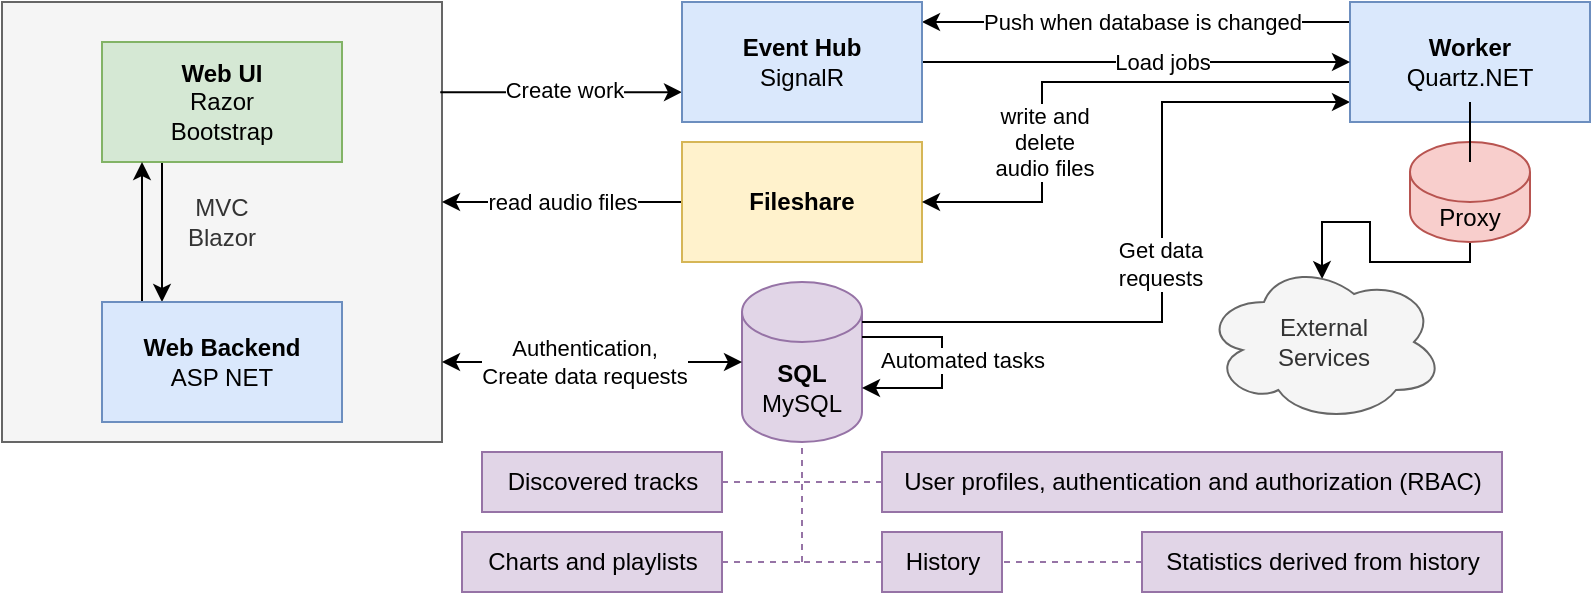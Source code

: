 <mxfile version="20.1.1" type="browser"><diagram id="yxZ7Y12SMeOFxkgPNzX3" name="Page-1"><mxGraphModel dx="1550" dy="744" grid="1" gridSize="10" guides="1" tooltips="1" connect="1" arrows="1" fold="1" page="1" pageScale="1" pageWidth="850" pageHeight="1100" math="0" shadow="0"><root><mxCell id="0"/><mxCell id="1" parent="0"/><mxCell id="XBX1hMso0Ej6GbAS1OeP-2" value="&lt;b&gt;SQL&lt;/b&gt;&lt;br&gt;MySQL" style="shape=cylinder3;whiteSpace=wrap;html=1;boundedLbl=1;backgroundOutline=1;size=15;fillColor=#e1d5e7;strokeColor=#9673a6;" parent="1" vertex="1"><mxGeometry x="310" y="440" width="60" height="80" as="geometry"/></mxCell><mxCell id="XBX1hMso0Ej6GbAS1OeP-3" value="MVC&lt;br&gt;Blazor" style="whiteSpace=wrap;html=1;aspect=fixed;fillColor=#f5f5f5;strokeColor=#666666;fontColor=#333333;" parent="1" vertex="1"><mxGeometry x="-60" y="300" width="220" height="220" as="geometry"/></mxCell><mxCell id="XBX1hMso0Ej6GbAS1OeP-13" style="edgeStyle=orthogonalEdgeStyle;rounded=0;orthogonalLoop=1;jettySize=auto;html=1;" parent="1" source="XBX1hMso0Ej6GbAS1OeP-4" target="XBX1hMso0Ej6GbAS1OeP-8" edge="1"><mxGeometry relative="1" as="geometry"><Array as="points"><mxPoint x="20" y="420"/><mxPoint x="20" y="420"/></Array></mxGeometry></mxCell><mxCell id="XBX1hMso0Ej6GbAS1OeP-4" value="&lt;b&gt;Web UI&lt;/b&gt;&lt;br&gt;Razor&lt;br&gt;Bootstrap" style="rounded=0;whiteSpace=wrap;html=1;fillColor=#d5e8d4;strokeColor=#82b366;" parent="1" vertex="1"><mxGeometry x="-10" y="320" width="120" height="60" as="geometry"/></mxCell><mxCell id="XBX1hMso0Ej6GbAS1OeP-14" style="edgeStyle=orthogonalEdgeStyle;rounded=0;orthogonalLoop=1;jettySize=auto;html=1;" parent="1" source="XBX1hMso0Ej6GbAS1OeP-7" edge="1"><mxGeometry relative="1" as="geometry"><mxPoint x="160" y="400" as="targetPoint"/><Array as="points"><mxPoint x="160" y="400"/></Array></mxGeometry></mxCell><mxCell id="XBX1hMso0Ej6GbAS1OeP-21" value="read audio files" style="edgeLabel;html=1;align=center;verticalAlign=middle;resizable=0;points=[];" parent="XBX1hMso0Ej6GbAS1OeP-14" vertex="1" connectable="0"><mxGeometry x="-0.067" relative="1" as="geometry"><mxPoint x="-4" as="offset"/></mxGeometry></mxCell><mxCell id="XBX1hMso0Ej6GbAS1OeP-7" value="&lt;b&gt;Fileshare&lt;/b&gt;" style="rounded=0;whiteSpace=wrap;html=1;fillColor=#fff2cc;strokeColor=#d6b656;" parent="1" vertex="1"><mxGeometry x="280" y="370" width="120" height="60" as="geometry"/></mxCell><mxCell id="XBX1hMso0Ej6GbAS1OeP-9" style="edgeStyle=orthogonalEdgeStyle;rounded=0;orthogonalLoop=1;jettySize=auto;html=1;" parent="1" source="XBX1hMso0Ej6GbAS1OeP-8" target="XBX1hMso0Ej6GbAS1OeP-4" edge="1"><mxGeometry relative="1" as="geometry"><Array as="points"><mxPoint x="10" y="420"/><mxPoint x="10" y="420"/></Array></mxGeometry></mxCell><mxCell id="XBX1hMso0Ej6GbAS1OeP-10" style="edgeStyle=orthogonalEdgeStyle;rounded=0;orthogonalLoop=1;jettySize=auto;html=1;startArrow=classic;startFill=1;" parent="1" target="XBX1hMso0Ej6GbAS1OeP-2" edge="1"><mxGeometry relative="1" as="geometry"><Array as="points"><mxPoint x="160" y="480"/></Array><mxPoint x="160" y="480" as="sourcePoint"/></mxGeometry></mxCell><mxCell id="XBX1hMso0Ej6GbAS1OeP-24" value="Authentication,&lt;br&gt;Create data requests" style="edgeLabel;html=1;align=center;verticalAlign=middle;resizable=0;points=[];" parent="XBX1hMso0Ej6GbAS1OeP-10" vertex="1" connectable="0"><mxGeometry x="0.27" relative="1" as="geometry"><mxPoint x="-25" as="offset"/></mxGeometry></mxCell><mxCell id="zjmtzyWZVCxw6TsgSJ_X-13" style="edgeStyle=orthogonalEdgeStyle;rounded=0;orthogonalLoop=1;jettySize=auto;html=1;startArrow=none;startFill=0;endArrow=classic;endFill=1;exitX=0.996;exitY=0.205;exitDx=0;exitDy=0;exitPerimeter=0;" edge="1" parent="1" source="XBX1hMso0Ej6GbAS1OeP-3" target="XBX1hMso0Ej6GbAS1OeP-6"><mxGeometry relative="1" as="geometry"><mxPoint x="160" y="330" as="sourcePoint"/><Array as="points"><mxPoint x="220" y="345"/><mxPoint x="220" y="345"/></Array></mxGeometry></mxCell><mxCell id="zjmtzyWZVCxw6TsgSJ_X-14" value="Create work" style="edgeLabel;html=1;align=center;verticalAlign=middle;resizable=0;points=[];" vertex="1" connectable="0" parent="zjmtzyWZVCxw6TsgSJ_X-13"><mxGeometry x="0.368" y="1" relative="1" as="geometry"><mxPoint x="-21" as="offset"/></mxGeometry></mxCell><mxCell id="XBX1hMso0Ej6GbAS1OeP-8" value="&lt;b&gt;Web Backend&lt;/b&gt;&lt;br&gt;ASP NET" style="rounded=0;whiteSpace=wrap;html=1;fillColor=#dae8fc;strokeColor=#6c8ebf;" parent="1" vertex="1"><mxGeometry x="-10" y="450" width="120" height="60" as="geometry"/></mxCell><mxCell id="XBX1hMso0Ej6GbAS1OeP-19" style="edgeStyle=orthogonalEdgeStyle;rounded=0;orthogonalLoop=1;jettySize=auto;html=1;startArrow=none;entryX=0.492;entryY=0.107;entryDx=0;entryDy=0;entryPerimeter=0;" parent="1" source="zjmtzyWZVCxw6TsgSJ_X-31" target="XBX1hMso0Ej6GbAS1OeP-17" edge="1"><mxGeometry relative="1" as="geometry"><Array as="points"><mxPoint x="674" y="430"/><mxPoint x="624" y="430"/><mxPoint x="624" y="410"/><mxPoint x="600" y="410"/><mxPoint x="600" y="429"/></Array></mxGeometry></mxCell><mxCell id="XBX1hMso0Ej6GbAS1OeP-22" style="edgeStyle=orthogonalEdgeStyle;rounded=0;orthogonalLoop=1;jettySize=auto;html=1;entryX=1;entryY=0.5;entryDx=0;entryDy=0;" parent="1" source="XBX1hMso0Ej6GbAS1OeP-15" target="XBX1hMso0Ej6GbAS1OeP-7" edge="1"><mxGeometry relative="1" as="geometry"><Array as="points"><mxPoint x="460" y="340"/><mxPoint x="460" y="400"/></Array></mxGeometry></mxCell><mxCell id="XBX1hMso0Ej6GbAS1OeP-23" value="write and&lt;br&gt;delete&lt;br&gt;audio files" style="edgeLabel;html=1;align=center;verticalAlign=middle;resizable=0;points=[];" parent="XBX1hMso0Ej6GbAS1OeP-22" vertex="1" connectable="0"><mxGeometry x="0.215" y="1" relative="1" as="geometry"><mxPoint y="17" as="offset"/></mxGeometry></mxCell><mxCell id="zjmtzyWZVCxw6TsgSJ_X-2" style="edgeStyle=orthogonalEdgeStyle;rounded=0;orthogonalLoop=1;jettySize=auto;html=1;startArrow=classic;startFill=1;endArrow=none;endFill=0;" edge="1" parent="1" source="XBX1hMso0Ej6GbAS1OeP-15"><mxGeometry relative="1" as="geometry"><mxPoint x="370" y="460" as="targetPoint"/><Array as="points"><mxPoint x="520" y="350"/><mxPoint x="520" y="460"/><mxPoint x="370" y="460"/></Array></mxGeometry></mxCell><mxCell id="zjmtzyWZVCxw6TsgSJ_X-3" value="Get data&lt;br&gt;requests" style="edgeLabel;html=1;align=center;verticalAlign=middle;resizable=0;points=[];" vertex="1" connectable="0" parent="zjmtzyWZVCxw6TsgSJ_X-2"><mxGeometry x="-0.032" y="-1" relative="1" as="geometry"><mxPoint y="3" as="offset"/></mxGeometry></mxCell><mxCell id="zjmtzyWZVCxw6TsgSJ_X-9" style="edgeStyle=orthogonalEdgeStyle;rounded=0;orthogonalLoop=1;jettySize=auto;html=1;startArrow=none;startFill=0;endArrow=classic;endFill=1;" edge="1" parent="1" source="XBX1hMso0Ej6GbAS1OeP-15" target="XBX1hMso0Ej6GbAS1OeP-6"><mxGeometry relative="1" as="geometry"><Array as="points"><mxPoint x="550" y="310"/><mxPoint x="550" y="310"/></Array></mxGeometry></mxCell><mxCell id="zjmtzyWZVCxw6TsgSJ_X-10" value="Push when database is changed" style="edgeLabel;html=1;align=center;verticalAlign=middle;resizable=0;points=[];" vertex="1" connectable="0" parent="zjmtzyWZVCxw6TsgSJ_X-9"><mxGeometry x="0.298" y="2" relative="1" as="geometry"><mxPoint x="35" y="-2" as="offset"/></mxGeometry></mxCell><mxCell id="XBX1hMso0Ej6GbAS1OeP-15" value="&lt;b&gt;Worker&lt;/b&gt;&lt;br&gt;Quartz.NET" style="rounded=0;whiteSpace=wrap;html=1;fillColor=#dae8fc;strokeColor=#6c8ebf;" parent="1" vertex="1"><mxGeometry x="614" y="300" width="120" height="60" as="geometry"/></mxCell><mxCell id="XBX1hMso0Ej6GbAS1OeP-17" value="External&lt;br&gt;Services" style="ellipse;shape=cloud;whiteSpace=wrap;html=1;fillColor=#f5f5f5;fontColor=#333333;strokeColor=#666666;" parent="1" vertex="1"><mxGeometry x="541" y="430" width="120" height="80" as="geometry"/></mxCell><mxCell id="zjmtzyWZVCxw6TsgSJ_X-11" style="edgeStyle=orthogonalEdgeStyle;rounded=0;orthogonalLoop=1;jettySize=auto;html=1;startArrow=none;startFill=0;endArrow=classic;endFill=1;" edge="1" parent="1" source="XBX1hMso0Ej6GbAS1OeP-6" target="XBX1hMso0Ej6GbAS1OeP-15"><mxGeometry relative="1" as="geometry"/></mxCell><mxCell id="zjmtzyWZVCxw6TsgSJ_X-12" value="Load jobs" style="edgeLabel;html=1;align=center;verticalAlign=middle;resizable=0;points=[];" vertex="1" connectable="0" parent="zjmtzyWZVCxw6TsgSJ_X-11"><mxGeometry x="-0.331" relative="1" as="geometry"><mxPoint x="48" as="offset"/></mxGeometry></mxCell><mxCell id="XBX1hMso0Ej6GbAS1OeP-6" value="&lt;b&gt;Event Hub&lt;/b&gt;&lt;br&gt;SignalR" style="rounded=0;whiteSpace=wrap;html=1;fillColor=#dae8fc;strokeColor=#6c8ebf;" parent="1" vertex="1"><mxGeometry x="280" y="300" width="120" height="60" as="geometry"/></mxCell><mxCell id="zjmtzyWZVCxw6TsgSJ_X-17" style="edgeStyle=orthogonalEdgeStyle;rounded=0;orthogonalLoop=1;jettySize=auto;html=1;startArrow=none;startFill=0;endArrow=classic;endFill=1;entryX=1;entryY=0;entryDx=0;entryDy=52.5;entryPerimeter=0;exitX=1;exitY=0;exitDx=0;exitDy=27.5;exitPerimeter=0;" edge="1" parent="1" source="XBX1hMso0Ej6GbAS1OeP-2" target="XBX1hMso0Ej6GbAS1OeP-2"><mxGeometry relative="1" as="geometry"><Array as="points"><mxPoint x="410" y="467"/><mxPoint x="410" y="493"/><mxPoint x="370" y="493"/></Array></mxGeometry></mxCell><mxCell id="zjmtzyWZVCxw6TsgSJ_X-18" value="Automated tasks" style="edgeLabel;html=1;align=center;verticalAlign=middle;resizable=0;points=[];" vertex="1" connectable="0" parent="zjmtzyWZVCxw6TsgSJ_X-17"><mxGeometry x="-0.096" relative="1" as="geometry"><mxPoint x="10" y="3" as="offset"/></mxGeometry></mxCell><mxCell id="zjmtzyWZVCxw6TsgSJ_X-22" style="edgeStyle=orthogonalEdgeStyle;rounded=0;orthogonalLoop=1;jettySize=auto;html=1;startArrow=none;startFill=0;endArrow=none;endFill=0;fillColor=#e1d5e7;strokeColor=#9673a6;dashed=1;" edge="1" parent="1" source="zjmtzyWZVCxw6TsgSJ_X-21"><mxGeometry relative="1" as="geometry"><mxPoint x="340" y="540" as="targetPoint"/></mxGeometry></mxCell><mxCell id="zjmtzyWZVCxw6TsgSJ_X-21" value="User profiles, authentication and authorization (RBAC)" style="text;html=1;align=center;verticalAlign=middle;resizable=0;points=[];autosize=1;strokeColor=#9673a6;fillColor=#e1d5e7;" vertex="1" parent="1"><mxGeometry x="380" y="525" width="310" height="30" as="geometry"/></mxCell><mxCell id="zjmtzyWZVCxw6TsgSJ_X-24" style="edgeStyle=orthogonalEdgeStyle;rounded=0;orthogonalLoop=1;jettySize=auto;html=1;dashed=1;startArrow=none;startFill=0;endArrow=none;endFill=0;fillColor=#e1d5e7;strokeColor=#9673a6;" edge="1" parent="1" source="zjmtzyWZVCxw6TsgSJ_X-23"><mxGeometry relative="1" as="geometry"><mxPoint x="340" y="540" as="targetPoint"/></mxGeometry></mxCell><mxCell id="zjmtzyWZVCxw6TsgSJ_X-23" value="Discovered tracks" style="text;html=1;align=center;verticalAlign=middle;resizable=0;points=[];autosize=1;strokeColor=#9673a6;fillColor=#e1d5e7;" vertex="1" parent="1"><mxGeometry x="180" y="525" width="120" height="30" as="geometry"/></mxCell><mxCell id="zjmtzyWZVCxw6TsgSJ_X-26" style="edgeStyle=orthogonalEdgeStyle;rounded=0;orthogonalLoop=1;jettySize=auto;html=1;dashed=1;startArrow=none;startFill=0;endArrow=none;endFill=0;fillColor=#e1d5e7;strokeColor=#9673a6;" edge="1" parent="1" source="zjmtzyWZVCxw6TsgSJ_X-25" target="zjmtzyWZVCxw6TsgSJ_X-29"><mxGeometry relative="1" as="geometry"><mxPoint x="340" y="580" as="targetPoint"/></mxGeometry></mxCell><mxCell id="zjmtzyWZVCxw6TsgSJ_X-25" value="Statistics derived from history" style="text;html=1;align=center;verticalAlign=middle;resizable=0;points=[];autosize=1;strokeColor=#9673a6;fillColor=#e1d5e7;" vertex="1" parent="1"><mxGeometry x="510" y="565" width="180" height="30" as="geometry"/></mxCell><mxCell id="zjmtzyWZVCxw6TsgSJ_X-28" style="edgeStyle=orthogonalEdgeStyle;rounded=0;orthogonalLoop=1;jettySize=auto;html=1;dashed=1;startArrow=none;startFill=0;endArrow=none;endFill=0;fillColor=#e1d5e7;strokeColor=#9673a6;" edge="1" parent="1" source="zjmtzyWZVCxw6TsgSJ_X-27"><mxGeometry relative="1" as="geometry"><mxPoint x="340" y="580" as="targetPoint"/></mxGeometry></mxCell><mxCell id="zjmtzyWZVCxw6TsgSJ_X-27" value="Charts and playlists" style="text;html=1;align=center;verticalAlign=middle;resizable=0;points=[];autosize=1;strokeColor=#9673a6;fillColor=#e1d5e7;" vertex="1" parent="1"><mxGeometry x="170" y="565" width="130" height="30" as="geometry"/></mxCell><mxCell id="zjmtzyWZVCxw6TsgSJ_X-30" style="edgeStyle=orthogonalEdgeStyle;rounded=0;orthogonalLoop=1;jettySize=auto;html=1;dashed=1;startArrow=none;startFill=0;endArrow=none;endFill=0;fillColor=#e1d5e7;strokeColor=#9673a6;" edge="1" parent="1" source="zjmtzyWZVCxw6TsgSJ_X-29"><mxGeometry relative="1" as="geometry"><mxPoint x="340" y="580" as="targetPoint"/></mxGeometry></mxCell><mxCell id="zjmtzyWZVCxw6TsgSJ_X-29" value="History" style="text;html=1;align=center;verticalAlign=middle;resizable=0;points=[];autosize=1;strokeColor=#9673a6;fillColor=#e1d5e7;" vertex="1" parent="1"><mxGeometry x="380" y="565" width="60" height="30" as="geometry"/></mxCell><mxCell id="zjmtzyWZVCxw6TsgSJ_X-31" value="Proxy" style="shape=cylinder3;whiteSpace=wrap;html=1;boundedLbl=1;backgroundOutline=1;size=15;fillColor=#f8cecc;strokeColor=#b85450;" vertex="1" parent="1"><mxGeometry x="644" y="370" width="60" height="50" as="geometry"/></mxCell><mxCell id="zjmtzyWZVCxw6TsgSJ_X-32" value="" style="edgeStyle=orthogonalEdgeStyle;rounded=0;orthogonalLoop=1;jettySize=auto;html=1;endArrow=none;" edge="1" parent="1" source="XBX1hMso0Ej6GbAS1OeP-15" target="zjmtzyWZVCxw6TsgSJ_X-31"><mxGeometry relative="1" as="geometry"><mxPoint x="674" y="360" as="sourcePoint"/><mxPoint x="674" y="420" as="targetPoint"/></mxGeometry></mxCell><mxCell id="zjmtzyWZVCxw6TsgSJ_X-33" value="" style="endArrow=none;html=1;rounded=0;dashed=1;fillColor=#e1d5e7;strokeColor=#9673a6;entryX=0.5;entryY=1;entryDx=0;entryDy=0;entryPerimeter=0;" edge="1" parent="1" target="XBX1hMso0Ej6GbAS1OeP-2"><mxGeometry width="50" height="50" relative="1" as="geometry"><mxPoint x="340" y="580" as="sourcePoint"/><mxPoint x="370" y="540" as="targetPoint"/></mxGeometry></mxCell></root></mxGraphModel></diagram></mxfile>